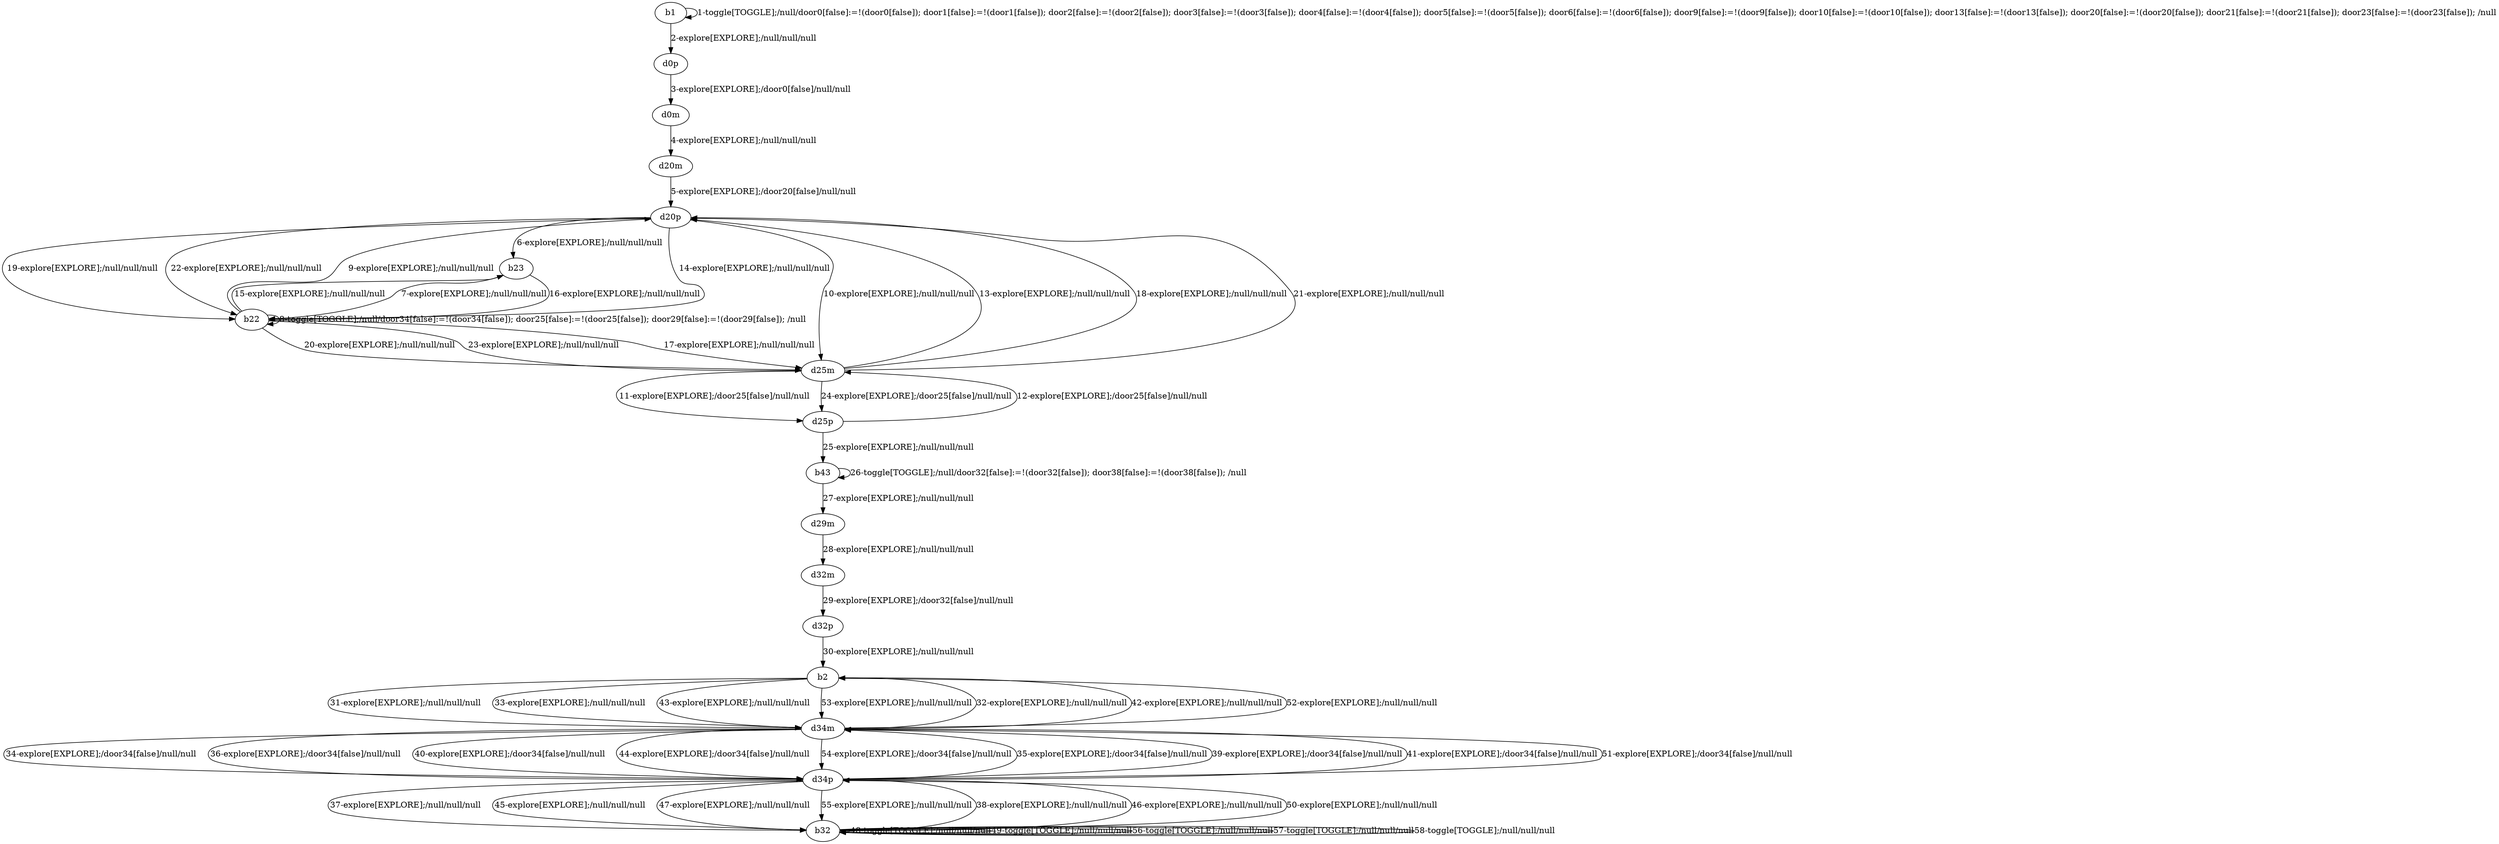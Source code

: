 # Total number of goals covered by this test: 5
# d34p --> b32
# b32 --> d34p
# b32 --> b32
# d34m --> d34p
# d34p --> d34m

digraph g {
"b1" -> "b1" [label = "1-toggle[TOGGLE];/null/door0[false]:=!(door0[false]); door1[false]:=!(door1[false]); door2[false]:=!(door2[false]); door3[false]:=!(door3[false]); door4[false]:=!(door4[false]); door5[false]:=!(door5[false]); door6[false]:=!(door6[false]); door9[false]:=!(door9[false]); door10[false]:=!(door10[false]); door13[false]:=!(door13[false]); door20[false]:=!(door20[false]); door21[false]:=!(door21[false]); door23[false]:=!(door23[false]); /null"];
"b1" -> "d0p" [label = "2-explore[EXPLORE];/null/null/null"];
"d0p" -> "d0m" [label = "3-explore[EXPLORE];/door0[false]/null/null"];
"d0m" -> "d20m" [label = "4-explore[EXPLORE];/null/null/null"];
"d20m" -> "d20p" [label = "5-explore[EXPLORE];/door20[false]/null/null"];
"d20p" -> "b23" [label = "6-explore[EXPLORE];/null/null/null"];
"b23" -> "b22" [label = "7-explore[EXPLORE];/null/null/null"];
"b22" -> "b22" [label = "8-toggle[TOGGLE];/null/door34[false]:=!(door34[false]); door25[false]:=!(door25[false]); door29[false]:=!(door29[false]); /null"];
"b22" -> "d20p" [label = "9-explore[EXPLORE];/null/null/null"];
"d20p" -> "d25m" [label = "10-explore[EXPLORE];/null/null/null"];
"d25m" -> "d25p" [label = "11-explore[EXPLORE];/door25[false]/null/null"];
"d25p" -> "d25m" [label = "12-explore[EXPLORE];/door25[false]/null/null"];
"d25m" -> "d20p" [label = "13-explore[EXPLORE];/null/null/null"];
"d20p" -> "b22" [label = "14-explore[EXPLORE];/null/null/null"];
"b22" -> "b23" [label = "15-explore[EXPLORE];/null/null/null"];
"b23" -> "b22" [label = "16-explore[EXPLORE];/null/null/null"];
"b22" -> "d25m" [label = "17-explore[EXPLORE];/null/null/null"];
"d25m" -> "d20p" [label = "18-explore[EXPLORE];/null/null/null"];
"d20p" -> "b22" [label = "19-explore[EXPLORE];/null/null/null"];
"b22" -> "d25m" [label = "20-explore[EXPLORE];/null/null/null"];
"d25m" -> "d20p" [label = "21-explore[EXPLORE];/null/null/null"];
"d20p" -> "b22" [label = "22-explore[EXPLORE];/null/null/null"];
"b22" -> "d25m" [label = "23-explore[EXPLORE];/null/null/null"];
"d25m" -> "d25p" [label = "24-explore[EXPLORE];/door25[false]/null/null"];
"d25p" -> "b43" [label = "25-explore[EXPLORE];/null/null/null"];
"b43" -> "b43" [label = "26-toggle[TOGGLE];/null/door32[false]:=!(door32[false]); door38[false]:=!(door38[false]); /null"];
"b43" -> "d29m" [label = "27-explore[EXPLORE];/null/null/null"];
"d29m" -> "d32m" [label = "28-explore[EXPLORE];/null/null/null"];
"d32m" -> "d32p" [label = "29-explore[EXPLORE];/door32[false]/null/null"];
"d32p" -> "b2" [label = "30-explore[EXPLORE];/null/null/null"];
"b2" -> "d34m" [label = "31-explore[EXPLORE];/null/null/null"];
"d34m" -> "b2" [label = "32-explore[EXPLORE];/null/null/null"];
"b2" -> "d34m" [label = "33-explore[EXPLORE];/null/null/null"];
"d34m" -> "d34p" [label = "34-explore[EXPLORE];/door34[false]/null/null"];
"d34p" -> "d34m" [label = "35-explore[EXPLORE];/door34[false]/null/null"];
"d34m" -> "d34p" [label = "36-explore[EXPLORE];/door34[false]/null/null"];
"d34p" -> "b32" [label = "37-explore[EXPLORE];/null/null/null"];
"b32" -> "d34p" [label = "38-explore[EXPLORE];/null/null/null"];
"d34p" -> "d34m" [label = "39-explore[EXPLORE];/door34[false]/null/null"];
"d34m" -> "d34p" [label = "40-explore[EXPLORE];/door34[false]/null/null"];
"d34p" -> "d34m" [label = "41-explore[EXPLORE];/door34[false]/null/null"];
"d34m" -> "b2" [label = "42-explore[EXPLORE];/null/null/null"];
"b2" -> "d34m" [label = "43-explore[EXPLORE];/null/null/null"];
"d34m" -> "d34p" [label = "44-explore[EXPLORE];/door34[false]/null/null"];
"d34p" -> "b32" [label = "45-explore[EXPLORE];/null/null/null"];
"b32" -> "d34p" [label = "46-explore[EXPLORE];/null/null/null"];
"d34p" -> "b32" [label = "47-explore[EXPLORE];/null/null/null"];
"b32" -> "b32" [label = "48-toggle[TOGGLE];/null/null/null"];
"b32" -> "b32" [label = "49-toggle[TOGGLE];/null/null/null"];
"b32" -> "d34p" [label = "50-explore[EXPLORE];/null/null/null"];
"d34p" -> "d34m" [label = "51-explore[EXPLORE];/door34[false]/null/null"];
"d34m" -> "b2" [label = "52-explore[EXPLORE];/null/null/null"];
"b2" -> "d34m" [label = "53-explore[EXPLORE];/null/null/null"];
"d34m" -> "d34p" [label = "54-explore[EXPLORE];/door34[false]/null/null"];
"d34p" -> "b32" [label = "55-explore[EXPLORE];/null/null/null"];
"b32" -> "b32" [label = "56-toggle[TOGGLE];/null/null/null"];
"b32" -> "b32" [label = "57-toggle[TOGGLE];/null/null/null"];
"b32" -> "b32" [label = "58-toggle[TOGGLE];/null/null/null"];
}